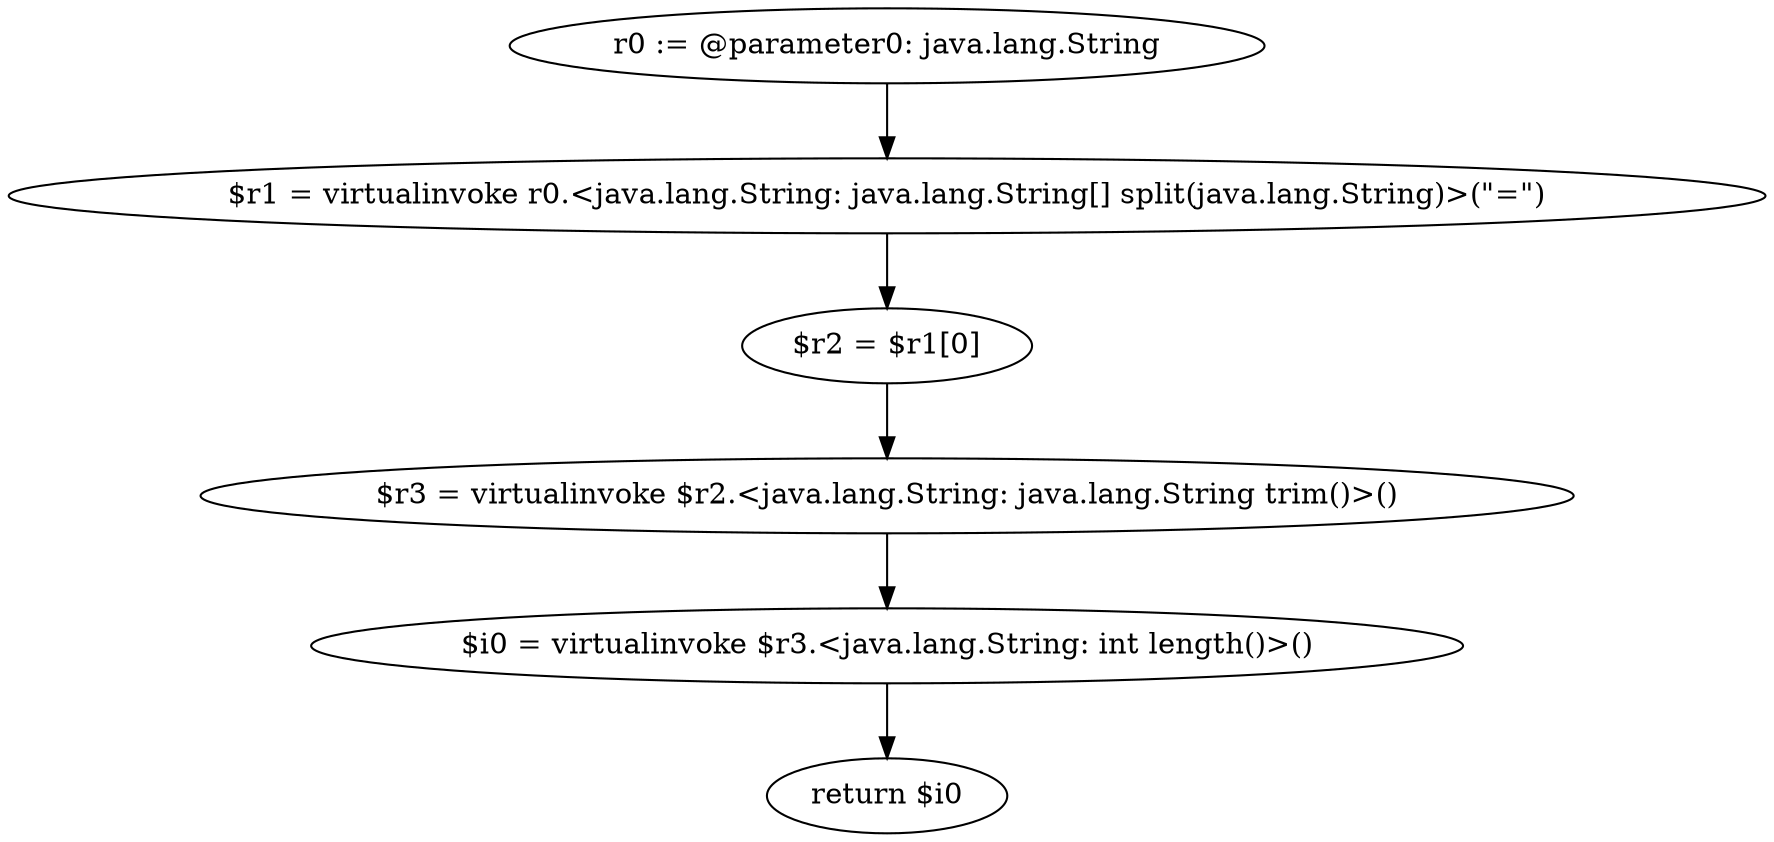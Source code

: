 digraph "unitGraph" {
    "r0 := @parameter0: java.lang.String"
    "$r1 = virtualinvoke r0.<java.lang.String: java.lang.String[] split(java.lang.String)>(\"=\")"
    "$r2 = $r1[0]"
    "$r3 = virtualinvoke $r2.<java.lang.String: java.lang.String trim()>()"
    "$i0 = virtualinvoke $r3.<java.lang.String: int length()>()"
    "return $i0"
    "r0 := @parameter0: java.lang.String"->"$r1 = virtualinvoke r0.<java.lang.String: java.lang.String[] split(java.lang.String)>(\"=\")";
    "$r1 = virtualinvoke r0.<java.lang.String: java.lang.String[] split(java.lang.String)>(\"=\")"->"$r2 = $r1[0]";
    "$r2 = $r1[0]"->"$r3 = virtualinvoke $r2.<java.lang.String: java.lang.String trim()>()";
    "$r3 = virtualinvoke $r2.<java.lang.String: java.lang.String trim()>()"->"$i0 = virtualinvoke $r3.<java.lang.String: int length()>()";
    "$i0 = virtualinvoke $r3.<java.lang.String: int length()>()"->"return $i0";
}
